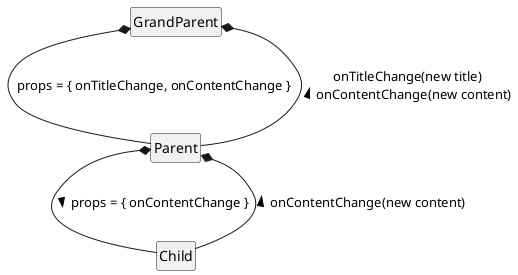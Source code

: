 @startuml
hide empty members
hide circle

GrandParent *-- Parent: props = { onTitleChange, onContentChange }
Parent *-- Child: props = { onContentChange } >

GrandParent *-- Parent: onTitleChange(new title)\nonContentChange(new content) <
Parent *-- Child: onContentChange(new content) <
@enduml